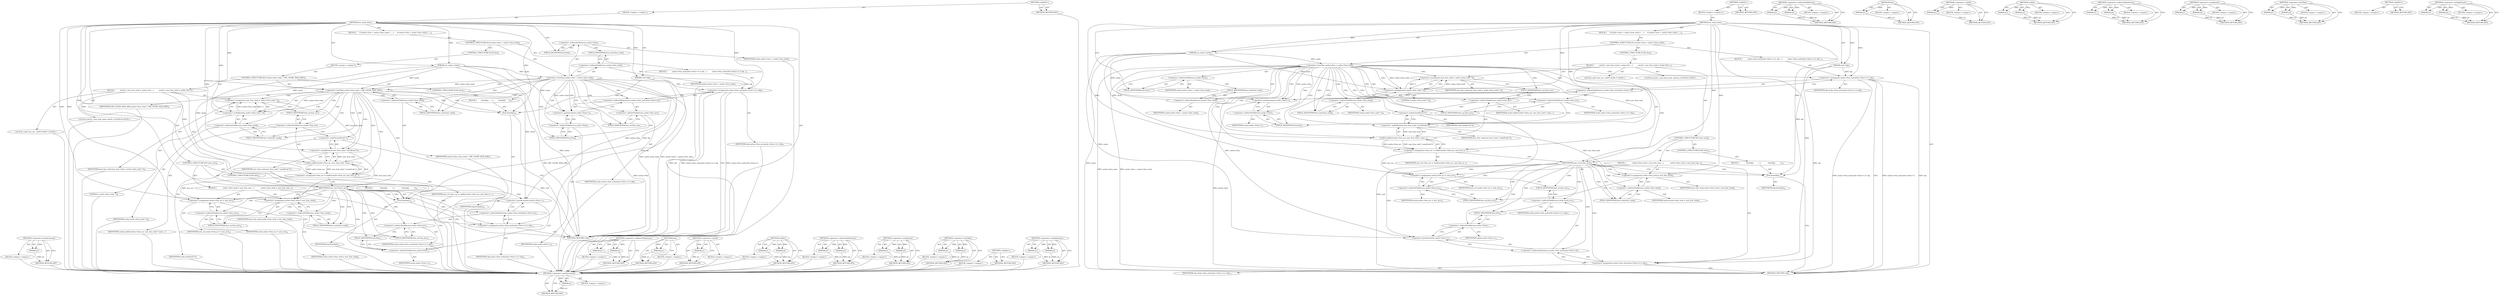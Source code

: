 digraph "&lt;operator&gt;.multiplication" {
vulnerable_122 [label=<(METHOD,&lt;operator&gt;.postIncrement)>];
vulnerable_123 [label=<(PARAM,p1)>];
vulnerable_124 [label=<(BLOCK,&lt;empty&gt;,&lt;empty&gt;)>];
vulnerable_125 [label=<(METHOD_RETURN,ANY)>];
vulnerable_6 [label=<(METHOD,&lt;global&gt;)<SUB>1</SUB>>];
vulnerable_7 [label=<(BLOCK,&lt;empty&gt;,&lt;empty&gt;)<SUB>1</SUB>>];
vulnerable_8 [label=<(METHOD,nw_cache_free)<SUB>1</SUB>>];
vulnerable_9 [label=<(PARAM,nw_cache *cache)<SUB>1</SUB>>];
vulnerable_10 [label=<(PARAM,void *obj)<SUB>1</SUB>>];
vulnerable_11 [label=<(BLOCK,{
     if (cache-&gt;free &lt; cache-&gt;free_total) {
 ...,{
     if (cache-&gt;free &lt; cache-&gt;free_total) {
 ...)<SUB>2</SUB>>];
vulnerable_12 [label=<(CONTROL_STRUCTURE,IF,if (cache-&gt;free &lt; cache-&gt;free_total))<SUB>3</SUB>>];
vulnerable_13 [label=<(&lt;operator&gt;.lessThan,cache-&gt;free &lt; cache-&gt;free_total)<SUB>3</SUB>>];
vulnerable_14 [label=<(&lt;operator&gt;.indirectFieldAccess,cache-&gt;free)<SUB>3</SUB>>];
vulnerable_15 [label=<(IDENTIFIER,cache,cache-&gt;free &lt; cache-&gt;free_total)<SUB>3</SUB>>];
vulnerable_16 [label=<(FIELD_IDENTIFIER,free,free)<SUB>3</SUB>>];
vulnerable_17 [label=<(&lt;operator&gt;.indirectFieldAccess,cache-&gt;free_total)<SUB>3</SUB>>];
vulnerable_18 [label=<(IDENTIFIER,cache,cache-&gt;free &lt; cache-&gt;free_total)<SUB>3</SUB>>];
vulnerable_19 [label=<(FIELD_IDENTIFIER,free_total,free_total)<SUB>3</SUB>>];
vulnerable_20 [label=<(BLOCK,{
         cache-&gt;free_arr[cache-&gt;free++] = obj...,{
         cache-&gt;free_arr[cache-&gt;free++] = obj...)<SUB>3</SUB>>];
vulnerable_21 [label=<(&lt;operator&gt;.assignment,cache-&gt;free_arr[cache-&gt;free++] = obj)<SUB>4</SUB>>];
vulnerable_22 [label=<(&lt;operator&gt;.indirectIndexAccess,cache-&gt;free_arr[cache-&gt;free++])<SUB>4</SUB>>];
vulnerable_23 [label=<(&lt;operator&gt;.indirectFieldAccess,cache-&gt;free_arr)<SUB>4</SUB>>];
vulnerable_24 [label=<(IDENTIFIER,cache,cache-&gt;free_arr[cache-&gt;free++] = obj)<SUB>4</SUB>>];
vulnerable_25 [label=<(FIELD_IDENTIFIER,free_arr,free_arr)<SUB>4</SUB>>];
vulnerable_26 [label=<(&lt;operator&gt;.postIncrement,cache-&gt;free++)<SUB>4</SUB>>];
vulnerable_27 [label=<(&lt;operator&gt;.indirectFieldAccess,cache-&gt;free)<SUB>4</SUB>>];
vulnerable_28 [label=<(IDENTIFIER,cache,cache-&gt;free++)<SUB>4</SUB>>];
vulnerable_29 [label=<(FIELD_IDENTIFIER,free,free)<SUB>4</SUB>>];
vulnerable_30 [label=<(IDENTIFIER,obj,cache-&gt;free_arr[cache-&gt;free++] = obj)<SUB>4</SUB>>];
vulnerable_31 [label=<(CONTROL_STRUCTURE,ELSE,else)<SUB>5</SUB>>];
vulnerable_32 [label=<(BLOCK,{
         uint32_t new_free_total = cache-&gt;fre...,{
         uint32_t new_free_total = cache-&gt;fre...)<SUB>5</SUB>>];
vulnerable_33 [label="<(LOCAL,uint32_t new_free_total: uint32_t)<SUB>6</SUB>>"];
vulnerable_34 [label=<(&lt;operator&gt;.assignment,new_free_total = cache-&gt;free_total * 2)<SUB>6</SUB>>];
vulnerable_35 [label=<(IDENTIFIER,new_free_total,new_free_total = cache-&gt;free_total * 2)<SUB>6</SUB>>];
vulnerable_36 [label=<(&lt;operator&gt;.multiplication,cache-&gt;free_total * 2)<SUB>6</SUB>>];
vulnerable_37 [label=<(&lt;operator&gt;.indirectFieldAccess,cache-&gt;free_total)<SUB>6</SUB>>];
vulnerable_38 [label=<(IDENTIFIER,cache,cache-&gt;free_total * 2)<SUB>6</SUB>>];
vulnerable_39 [label=<(FIELD_IDENTIFIER,free_total,free_total)<SUB>6</SUB>>];
vulnerable_40 [label=<(LITERAL,2,cache-&gt;free_total * 2)<SUB>6</SUB>>];
vulnerable_41 [label="<(LOCAL,void* new_arr: void*)<SUB>7</SUB>>"];
vulnerable_42 [label=<(&lt;operator&gt;.assignment,*new_arr = realloc(cache-&gt;free_arr, new_free_to...)<SUB>7</SUB>>];
vulnerable_43 [label=<(IDENTIFIER,new_arr,*new_arr = realloc(cache-&gt;free_arr, new_free_to...)<SUB>7</SUB>>];
vulnerable_44 [label=<(realloc,realloc(cache-&gt;free_arr, new_free_total * sizeo...)<SUB>7</SUB>>];
vulnerable_45 [label=<(&lt;operator&gt;.indirectFieldAccess,cache-&gt;free_arr)<SUB>7</SUB>>];
vulnerable_46 [label=<(IDENTIFIER,cache,realloc(cache-&gt;free_arr, new_free_total * sizeo...)<SUB>7</SUB>>];
vulnerable_47 [label=<(FIELD_IDENTIFIER,free_arr,free_arr)<SUB>7</SUB>>];
vulnerable_48 [label=<(&lt;operator&gt;.multiplication,new_free_total * sizeof(void *))<SUB>7</SUB>>];
vulnerable_49 [label=<(IDENTIFIER,new_free_total,new_free_total * sizeof(void *))<SUB>7</SUB>>];
vulnerable_50 [label=<(&lt;operator&gt;.sizeOf,sizeof(void *))<SUB>7</SUB>>];
vulnerable_51 [label=<(IDENTIFIER,void,sizeof(void *))<SUB>7</SUB>>];
vulnerable_52 [label=<(CONTROL_STRUCTURE,IF,if (new_arr))<SUB>8</SUB>>];
vulnerable_53 [label=<(IDENTIFIER,new_arr,if (new_arr))<SUB>8</SUB>>];
vulnerable_54 [label=<(BLOCK,{
            cache-&gt;free_total = new_free_tota...,{
            cache-&gt;free_total = new_free_tota...)<SUB>8</SUB>>];
vulnerable_55 [label=<(&lt;operator&gt;.assignment,cache-&gt;free_total = new_free_total)<SUB>9</SUB>>];
vulnerable_56 [label=<(&lt;operator&gt;.indirectFieldAccess,cache-&gt;free_total)<SUB>9</SUB>>];
vulnerable_57 [label=<(IDENTIFIER,cache,cache-&gt;free_total = new_free_total)<SUB>9</SUB>>];
vulnerable_58 [label=<(FIELD_IDENTIFIER,free_total,free_total)<SUB>9</SUB>>];
vulnerable_59 [label=<(IDENTIFIER,new_free_total,cache-&gt;free_total = new_free_total)<SUB>9</SUB>>];
vulnerable_60 [label=<(&lt;operator&gt;.assignment,cache-&gt;free_arr = new_arr)<SUB>10</SUB>>];
vulnerable_61 [label=<(&lt;operator&gt;.indirectFieldAccess,cache-&gt;free_arr)<SUB>10</SUB>>];
vulnerable_62 [label=<(IDENTIFIER,cache,cache-&gt;free_arr = new_arr)<SUB>10</SUB>>];
vulnerable_63 [label=<(FIELD_IDENTIFIER,free_arr,free_arr)<SUB>10</SUB>>];
vulnerable_64 [label=<(IDENTIFIER,new_arr,cache-&gt;free_arr = new_arr)<SUB>10</SUB>>];
vulnerable_65 [label=<(&lt;operator&gt;.assignment,cache-&gt;free_arr[cache-&gt;free++] = obj)<SUB>11</SUB>>];
vulnerable_66 [label=<(&lt;operator&gt;.indirectIndexAccess,cache-&gt;free_arr[cache-&gt;free++])<SUB>11</SUB>>];
vulnerable_67 [label=<(&lt;operator&gt;.indirectFieldAccess,cache-&gt;free_arr)<SUB>11</SUB>>];
vulnerable_68 [label=<(IDENTIFIER,cache,cache-&gt;free_arr[cache-&gt;free++] = obj)<SUB>11</SUB>>];
vulnerable_69 [label=<(FIELD_IDENTIFIER,free_arr,free_arr)<SUB>11</SUB>>];
vulnerable_70 [label=<(&lt;operator&gt;.postIncrement,cache-&gt;free++)<SUB>11</SUB>>];
vulnerable_71 [label=<(&lt;operator&gt;.indirectFieldAccess,cache-&gt;free)<SUB>11</SUB>>];
vulnerable_72 [label=<(IDENTIFIER,cache,cache-&gt;free++)<SUB>11</SUB>>];
vulnerable_73 [label=<(FIELD_IDENTIFIER,free,free)<SUB>11</SUB>>];
vulnerable_74 [label=<(IDENTIFIER,obj,cache-&gt;free_arr[cache-&gt;free++] = obj)<SUB>11</SUB>>];
vulnerable_75 [label=<(CONTROL_STRUCTURE,ELSE,else)<SUB>12</SUB>>];
vulnerable_76 [label=<(BLOCK,{
             free(obj);
         },{
             free(obj);
         })<SUB>12</SUB>>];
vulnerable_77 [label=<(free,free(obj))<SUB>13</SUB>>];
vulnerable_78 [label=<(IDENTIFIER,obj,free(obj))<SUB>13</SUB>>];
vulnerable_79 [label=<(METHOD_RETURN,void)<SUB>1</SUB>>];
vulnerable_81 [label=<(METHOD_RETURN,ANY)<SUB>1</SUB>>];
vulnerable_107 [label=<(METHOD,&lt;operator&gt;.indirectFieldAccess)>];
vulnerable_108 [label=<(PARAM,p1)>];
vulnerable_109 [label=<(PARAM,p2)>];
vulnerable_110 [label=<(BLOCK,&lt;empty&gt;,&lt;empty&gt;)>];
vulnerable_111 [label=<(METHOD_RETURN,ANY)>];
vulnerable_140 [label=<(METHOD,free)>];
vulnerable_141 [label=<(PARAM,p1)>];
vulnerable_142 [label=<(BLOCK,&lt;empty&gt;,&lt;empty&gt;)>];
vulnerable_143 [label=<(METHOD_RETURN,ANY)>];
vulnerable_136 [label=<(METHOD,&lt;operator&gt;.sizeOf)>];
vulnerable_137 [label=<(PARAM,p1)>];
vulnerable_138 [label=<(BLOCK,&lt;empty&gt;,&lt;empty&gt;)>];
vulnerable_139 [label=<(METHOD_RETURN,ANY)>];
vulnerable_131 [label=<(METHOD,realloc)>];
vulnerable_132 [label=<(PARAM,p1)>];
vulnerable_133 [label=<(PARAM,p2)>];
vulnerable_134 [label=<(BLOCK,&lt;empty&gt;,&lt;empty&gt;)>];
vulnerable_135 [label=<(METHOD_RETURN,ANY)>];
vulnerable_117 [label=<(METHOD,&lt;operator&gt;.indirectIndexAccess)>];
vulnerable_118 [label=<(PARAM,p1)>];
vulnerable_119 [label=<(PARAM,p2)>];
vulnerable_120 [label=<(BLOCK,&lt;empty&gt;,&lt;empty&gt;)>];
vulnerable_121 [label=<(METHOD_RETURN,ANY)>];
vulnerable_112 [label=<(METHOD,&lt;operator&gt;.assignment)>];
vulnerable_113 [label=<(PARAM,p1)>];
vulnerable_114 [label=<(PARAM,p2)>];
vulnerable_115 [label=<(BLOCK,&lt;empty&gt;,&lt;empty&gt;)>];
vulnerable_116 [label=<(METHOD_RETURN,ANY)>];
vulnerable_102 [label=<(METHOD,&lt;operator&gt;.lessThan)>];
vulnerable_103 [label=<(PARAM,p1)>];
vulnerable_104 [label=<(PARAM,p2)>];
vulnerable_105 [label=<(BLOCK,&lt;empty&gt;,&lt;empty&gt;)>];
vulnerable_106 [label=<(METHOD_RETURN,ANY)>];
vulnerable_96 [label=<(METHOD,&lt;global&gt;)<SUB>1</SUB>>];
vulnerable_97 [label=<(BLOCK,&lt;empty&gt;,&lt;empty&gt;)>];
vulnerable_98 [label=<(METHOD_RETURN,ANY)>];
vulnerable_126 [label=<(METHOD,&lt;operator&gt;.multiplication)>];
vulnerable_127 [label=<(PARAM,p1)>];
vulnerable_128 [label=<(PARAM,p2)>];
vulnerable_129 [label=<(BLOCK,&lt;empty&gt;,&lt;empty&gt;)>];
vulnerable_130 [label=<(METHOD_RETURN,ANY)>];
fixed_133 [label=<(METHOD,&lt;operator&gt;.postIncrement)>];
fixed_134 [label=<(PARAM,p1)>];
fixed_135 [label=<(BLOCK,&lt;empty&gt;,&lt;empty&gt;)>];
fixed_136 [label=<(METHOD_RETURN,ANY)>];
fixed_6 [label=<(METHOD,&lt;global&gt;)<SUB>1</SUB>>];
fixed_7 [label=<(BLOCK,&lt;empty&gt;,&lt;empty&gt;)<SUB>1</SUB>>];
fixed_8 [label=<(METHOD,nw_cache_free)<SUB>1</SUB>>];
fixed_9 [label=<(PARAM,nw_cache *cache)<SUB>1</SUB>>];
fixed_10 [label=<(PARAM,void *obj)<SUB>1</SUB>>];
fixed_11 [label=<(BLOCK,{
     if (cache-&gt;free &lt; cache-&gt;free_total) {
 ...,{
     if (cache-&gt;free &lt; cache-&gt;free_total) {
 ...)<SUB>2</SUB>>];
fixed_12 [label=<(CONTROL_STRUCTURE,IF,if (cache-&gt;free &lt; cache-&gt;free_total))<SUB>3</SUB>>];
fixed_13 [label=<(&lt;operator&gt;.lessThan,cache-&gt;free &lt; cache-&gt;free_total)<SUB>3</SUB>>];
fixed_14 [label=<(&lt;operator&gt;.indirectFieldAccess,cache-&gt;free)<SUB>3</SUB>>];
fixed_15 [label=<(IDENTIFIER,cache,cache-&gt;free &lt; cache-&gt;free_total)<SUB>3</SUB>>];
fixed_16 [label=<(FIELD_IDENTIFIER,free,free)<SUB>3</SUB>>];
fixed_17 [label=<(&lt;operator&gt;.indirectFieldAccess,cache-&gt;free_total)<SUB>3</SUB>>];
fixed_18 [label=<(IDENTIFIER,cache,cache-&gt;free &lt; cache-&gt;free_total)<SUB>3</SUB>>];
fixed_19 [label=<(FIELD_IDENTIFIER,free_total,free_total)<SUB>3</SUB>>];
fixed_20 [label=<(BLOCK,{
         cache-&gt;free_arr[cache-&gt;free++] = obj...,{
         cache-&gt;free_arr[cache-&gt;free++] = obj...)<SUB>3</SUB>>];
fixed_21 [label=<(&lt;operator&gt;.assignment,cache-&gt;free_arr[cache-&gt;free++] = obj)<SUB>4</SUB>>];
fixed_22 [label=<(&lt;operator&gt;.indirectIndexAccess,cache-&gt;free_arr[cache-&gt;free++])<SUB>4</SUB>>];
fixed_23 [label=<(&lt;operator&gt;.indirectFieldAccess,cache-&gt;free_arr)<SUB>4</SUB>>];
fixed_24 [label=<(IDENTIFIER,cache,cache-&gt;free_arr[cache-&gt;free++] = obj)<SUB>4</SUB>>];
fixed_25 [label=<(FIELD_IDENTIFIER,free_arr,free_arr)<SUB>4</SUB>>];
fixed_26 [label=<(&lt;operator&gt;.postIncrement,cache-&gt;free++)<SUB>4</SUB>>];
fixed_27 [label=<(&lt;operator&gt;.indirectFieldAccess,cache-&gt;free)<SUB>4</SUB>>];
fixed_28 [label=<(IDENTIFIER,cache,cache-&gt;free++)<SUB>4</SUB>>];
fixed_29 [label=<(FIELD_IDENTIFIER,free,free)<SUB>4</SUB>>];
fixed_30 [label=<(IDENTIFIER,obj,cache-&gt;free_arr[cache-&gt;free++] = obj)<SUB>4</SUB>>];
fixed_31 [label=<(CONTROL_STRUCTURE,ELSE,else)<SUB>5</SUB>>];
fixed_32 [label=<(BLOCK,&lt;empty&gt;,&lt;empty&gt;)<SUB>5</SUB>>];
fixed_33 [label=<(CONTROL_STRUCTURE,IF,if (cache-&gt;free_total &lt; NW_CACHE_MAX_SIZE))<SUB>5</SUB>>];
fixed_34 [label=<(&lt;operator&gt;.lessThan,cache-&gt;free_total &lt; NW_CACHE_MAX_SIZE)<SUB>5</SUB>>];
fixed_35 [label=<(&lt;operator&gt;.indirectFieldAccess,cache-&gt;free_total)<SUB>5</SUB>>];
fixed_36 [label=<(IDENTIFIER,cache,cache-&gt;free_total &lt; NW_CACHE_MAX_SIZE)<SUB>5</SUB>>];
fixed_37 [label=<(FIELD_IDENTIFIER,free_total,free_total)<SUB>5</SUB>>];
fixed_38 [label=<(IDENTIFIER,NW_CACHE_MAX_SIZE,cache-&gt;free_total &lt; NW_CACHE_MAX_SIZE)<SUB>5</SUB>>];
fixed_39 [label=<(BLOCK,{
         uint32_t new_free_total = cache-&gt;fre...,{
         uint32_t new_free_total = cache-&gt;fre...)<SUB>5</SUB>>];
fixed_40 [label="<(LOCAL,uint32_t new_free_total: uint32_t)<SUB>6</SUB>>"];
fixed_41 [label=<(&lt;operator&gt;.assignment,new_free_total = cache-&gt;free_total * 2)<SUB>6</SUB>>];
fixed_42 [label=<(IDENTIFIER,new_free_total,new_free_total = cache-&gt;free_total * 2)<SUB>6</SUB>>];
fixed_43 [label=<(&lt;operator&gt;.multiplication,cache-&gt;free_total * 2)<SUB>6</SUB>>];
fixed_44 [label=<(&lt;operator&gt;.indirectFieldAccess,cache-&gt;free_total)<SUB>6</SUB>>];
fixed_45 [label=<(IDENTIFIER,cache,cache-&gt;free_total * 2)<SUB>6</SUB>>];
fixed_46 [label=<(FIELD_IDENTIFIER,free_total,free_total)<SUB>6</SUB>>];
fixed_47 [label=<(LITERAL,2,cache-&gt;free_total * 2)<SUB>6</SUB>>];
fixed_48 [label="<(LOCAL,void* new_arr: void*)<SUB>7</SUB>>"];
fixed_49 [label=<(&lt;operator&gt;.assignment,*new_arr = realloc(cache-&gt;free_arr, new_free_to...)<SUB>7</SUB>>];
fixed_50 [label=<(IDENTIFIER,new_arr,*new_arr = realloc(cache-&gt;free_arr, new_free_to...)<SUB>7</SUB>>];
fixed_51 [label=<(realloc,realloc(cache-&gt;free_arr, new_free_total * sizeo...)<SUB>7</SUB>>];
fixed_52 [label=<(&lt;operator&gt;.indirectFieldAccess,cache-&gt;free_arr)<SUB>7</SUB>>];
fixed_53 [label=<(IDENTIFIER,cache,realloc(cache-&gt;free_arr, new_free_total * sizeo...)<SUB>7</SUB>>];
fixed_54 [label=<(FIELD_IDENTIFIER,free_arr,free_arr)<SUB>7</SUB>>];
fixed_55 [label=<(&lt;operator&gt;.multiplication,new_free_total * sizeof(void *))<SUB>7</SUB>>];
fixed_56 [label=<(IDENTIFIER,new_free_total,new_free_total * sizeof(void *))<SUB>7</SUB>>];
fixed_57 [label=<(&lt;operator&gt;.sizeOf,sizeof(void *))<SUB>7</SUB>>];
fixed_58 [label=<(IDENTIFIER,void,sizeof(void *))<SUB>7</SUB>>];
fixed_59 [label=<(CONTROL_STRUCTURE,IF,if (new_arr))<SUB>8</SUB>>];
fixed_60 [label=<(IDENTIFIER,new_arr,if (new_arr))<SUB>8</SUB>>];
fixed_61 [label=<(BLOCK,{
            cache-&gt;free_total = new_free_tota...,{
            cache-&gt;free_total = new_free_tota...)<SUB>8</SUB>>];
fixed_62 [label=<(&lt;operator&gt;.assignment,cache-&gt;free_total = new_free_total)<SUB>9</SUB>>];
fixed_63 [label=<(&lt;operator&gt;.indirectFieldAccess,cache-&gt;free_total)<SUB>9</SUB>>];
fixed_64 [label=<(IDENTIFIER,cache,cache-&gt;free_total = new_free_total)<SUB>9</SUB>>];
fixed_65 [label=<(FIELD_IDENTIFIER,free_total,free_total)<SUB>9</SUB>>];
fixed_66 [label=<(IDENTIFIER,new_free_total,cache-&gt;free_total = new_free_total)<SUB>9</SUB>>];
fixed_67 [label=<(&lt;operator&gt;.assignment,cache-&gt;free_arr = new_arr)<SUB>10</SUB>>];
fixed_68 [label=<(&lt;operator&gt;.indirectFieldAccess,cache-&gt;free_arr)<SUB>10</SUB>>];
fixed_69 [label=<(IDENTIFIER,cache,cache-&gt;free_arr = new_arr)<SUB>10</SUB>>];
fixed_70 [label=<(FIELD_IDENTIFIER,free_arr,free_arr)<SUB>10</SUB>>];
fixed_71 [label=<(IDENTIFIER,new_arr,cache-&gt;free_arr = new_arr)<SUB>10</SUB>>];
fixed_72 [label=<(&lt;operator&gt;.assignment,cache-&gt;free_arr[cache-&gt;free++] = obj)<SUB>11</SUB>>];
fixed_73 [label=<(&lt;operator&gt;.indirectIndexAccess,cache-&gt;free_arr[cache-&gt;free++])<SUB>11</SUB>>];
fixed_74 [label=<(&lt;operator&gt;.indirectFieldAccess,cache-&gt;free_arr)<SUB>11</SUB>>];
fixed_75 [label=<(IDENTIFIER,cache,cache-&gt;free_arr[cache-&gt;free++] = obj)<SUB>11</SUB>>];
fixed_76 [label=<(FIELD_IDENTIFIER,free_arr,free_arr)<SUB>11</SUB>>];
fixed_77 [label=<(&lt;operator&gt;.postIncrement,cache-&gt;free++)<SUB>11</SUB>>];
fixed_78 [label=<(&lt;operator&gt;.indirectFieldAccess,cache-&gt;free)<SUB>11</SUB>>];
fixed_79 [label=<(IDENTIFIER,cache,cache-&gt;free++)<SUB>11</SUB>>];
fixed_80 [label=<(FIELD_IDENTIFIER,free,free)<SUB>11</SUB>>];
fixed_81 [label=<(IDENTIFIER,obj,cache-&gt;free_arr[cache-&gt;free++] = obj)<SUB>11</SUB>>];
fixed_82 [label=<(CONTROL_STRUCTURE,ELSE,else)<SUB>12</SUB>>];
fixed_83 [label=<(BLOCK,{
             free(obj);
         },{
             free(obj);
         })<SUB>12</SUB>>];
fixed_84 [label=<(free,free(obj))<SUB>13</SUB>>];
fixed_85 [label=<(IDENTIFIER,obj,free(obj))<SUB>13</SUB>>];
fixed_86 [label=<(CONTROL_STRUCTURE,ELSE,else)<SUB>15</SUB>>];
fixed_87 [label=<(BLOCK,{
        free(obj);
     },{
        free(obj);
     })<SUB>15</SUB>>];
fixed_88 [label=<(free,free(obj))<SUB>16</SUB>>];
fixed_89 [label=<(IDENTIFIER,obj,free(obj))<SUB>16</SUB>>];
fixed_90 [label=<(METHOD_RETURN,void)<SUB>1</SUB>>];
fixed_92 [label=<(METHOD_RETURN,ANY)<SUB>1</SUB>>];
fixed_118 [label=<(METHOD,&lt;operator&gt;.indirectFieldAccess)>];
fixed_119 [label=<(PARAM,p1)>];
fixed_120 [label=<(PARAM,p2)>];
fixed_121 [label=<(BLOCK,&lt;empty&gt;,&lt;empty&gt;)>];
fixed_122 [label=<(METHOD_RETURN,ANY)>];
fixed_151 [label=<(METHOD,free)>];
fixed_152 [label=<(PARAM,p1)>];
fixed_153 [label=<(BLOCK,&lt;empty&gt;,&lt;empty&gt;)>];
fixed_154 [label=<(METHOD_RETURN,ANY)>];
fixed_147 [label=<(METHOD,&lt;operator&gt;.sizeOf)>];
fixed_148 [label=<(PARAM,p1)>];
fixed_149 [label=<(BLOCK,&lt;empty&gt;,&lt;empty&gt;)>];
fixed_150 [label=<(METHOD_RETURN,ANY)>];
fixed_142 [label=<(METHOD,realloc)>];
fixed_143 [label=<(PARAM,p1)>];
fixed_144 [label=<(PARAM,p2)>];
fixed_145 [label=<(BLOCK,&lt;empty&gt;,&lt;empty&gt;)>];
fixed_146 [label=<(METHOD_RETURN,ANY)>];
fixed_128 [label=<(METHOD,&lt;operator&gt;.indirectIndexAccess)>];
fixed_129 [label=<(PARAM,p1)>];
fixed_130 [label=<(PARAM,p2)>];
fixed_131 [label=<(BLOCK,&lt;empty&gt;,&lt;empty&gt;)>];
fixed_132 [label=<(METHOD_RETURN,ANY)>];
fixed_123 [label=<(METHOD,&lt;operator&gt;.assignment)>];
fixed_124 [label=<(PARAM,p1)>];
fixed_125 [label=<(PARAM,p2)>];
fixed_126 [label=<(BLOCK,&lt;empty&gt;,&lt;empty&gt;)>];
fixed_127 [label=<(METHOD_RETURN,ANY)>];
fixed_113 [label=<(METHOD,&lt;operator&gt;.lessThan)>];
fixed_114 [label=<(PARAM,p1)>];
fixed_115 [label=<(PARAM,p2)>];
fixed_116 [label=<(BLOCK,&lt;empty&gt;,&lt;empty&gt;)>];
fixed_117 [label=<(METHOD_RETURN,ANY)>];
fixed_107 [label=<(METHOD,&lt;global&gt;)<SUB>1</SUB>>];
fixed_108 [label=<(BLOCK,&lt;empty&gt;,&lt;empty&gt;)>];
fixed_109 [label=<(METHOD_RETURN,ANY)>];
fixed_137 [label=<(METHOD,&lt;operator&gt;.multiplication)>];
fixed_138 [label=<(PARAM,p1)>];
fixed_139 [label=<(PARAM,p2)>];
fixed_140 [label=<(BLOCK,&lt;empty&gt;,&lt;empty&gt;)>];
fixed_141 [label=<(METHOD_RETURN,ANY)>];
vulnerable_122 -> vulnerable_123  [key=0, label="AST: "];
vulnerable_122 -> vulnerable_123  [key=1, label="DDG: "];
vulnerable_122 -> vulnerable_124  [key=0, label="AST: "];
vulnerable_122 -> vulnerable_125  [key=0, label="AST: "];
vulnerable_122 -> vulnerable_125  [key=1, label="CFG: "];
vulnerable_123 -> vulnerable_125  [key=0, label="DDG: p1"];
vulnerable_6 -> vulnerable_7  [key=0, label="AST: "];
vulnerable_6 -> vulnerable_81  [key=0, label="AST: "];
vulnerable_6 -> vulnerable_81  [key=1, label="CFG: "];
vulnerable_7 -> vulnerable_8  [key=0, label="AST: "];
vulnerable_8 -> vulnerable_9  [key=0, label="AST: "];
vulnerable_8 -> vulnerable_9  [key=1, label="DDG: "];
vulnerable_8 -> vulnerable_10  [key=0, label="AST: "];
vulnerable_8 -> vulnerable_10  [key=1, label="DDG: "];
vulnerable_8 -> vulnerable_11  [key=0, label="AST: "];
vulnerable_8 -> vulnerable_79  [key=0, label="AST: "];
vulnerable_8 -> vulnerable_16  [key=0, label="CFG: "];
vulnerable_8 -> vulnerable_21  [key=0, label="DDG: "];
vulnerable_8 -> vulnerable_53  [key=0, label="DDG: "];
vulnerable_8 -> vulnerable_36  [key=0, label="DDG: "];
vulnerable_8 -> vulnerable_55  [key=0, label="DDG: "];
vulnerable_8 -> vulnerable_60  [key=0, label="DDG: "];
vulnerable_8 -> vulnerable_65  [key=0, label="DDG: "];
vulnerable_8 -> vulnerable_48  [key=0, label="DDG: "];
vulnerable_8 -> vulnerable_77  [key=0, label="DDG: "];
vulnerable_9 -> vulnerable_79  [key=0, label="DDG: cache"];
vulnerable_9 -> vulnerable_13  [key=0, label="DDG: cache"];
vulnerable_9 -> vulnerable_26  [key=0, label="DDG: cache"];
vulnerable_9 -> vulnerable_36  [key=0, label="DDG: cache"];
vulnerable_9 -> vulnerable_44  [key=0, label="DDG: cache"];
vulnerable_9 -> vulnerable_70  [key=0, label="DDG: cache"];
vulnerable_10 -> vulnerable_21  [key=0, label="DDG: obj"];
vulnerable_10 -> vulnerable_65  [key=0, label="DDG: obj"];
vulnerable_10 -> vulnerable_77  [key=0, label="DDG: obj"];
vulnerable_11 -> vulnerable_12  [key=0, label="AST: "];
vulnerable_12 -> vulnerable_13  [key=0, label="AST: "];
vulnerable_12 -> vulnerable_20  [key=0, label="AST: "];
vulnerable_12 -> vulnerable_31  [key=0, label="AST: "];
vulnerable_13 -> vulnerable_14  [key=0, label="AST: "];
vulnerable_13 -> vulnerable_17  [key=0, label="AST: "];
vulnerable_13 -> vulnerable_25  [key=0, label="CFG: "];
vulnerable_13 -> vulnerable_25  [key=1, label="CDG: "];
vulnerable_13 -> vulnerable_39  [key=0, label="CFG: "];
vulnerable_13 -> vulnerable_39  [key=1, label="CDG: "];
vulnerable_13 -> vulnerable_79  [key=0, label="DDG: cache-&gt;free_total"];
vulnerable_13 -> vulnerable_79  [key=1, label="DDG: cache-&gt;free &lt; cache-&gt;free_total"];
vulnerable_13 -> vulnerable_26  [key=0, label="DDG: cache-&gt;free"];
vulnerable_13 -> vulnerable_26  [key=1, label="CDG: "];
vulnerable_13 -> vulnerable_36  [key=0, label="DDG: cache-&gt;free_total"];
vulnerable_13 -> vulnerable_36  [key=1, label="CDG: "];
vulnerable_13 -> vulnerable_70  [key=0, label="DDG: cache-&gt;free"];
vulnerable_13 -> vulnerable_47  [key=0, label="CDG: "];
vulnerable_13 -> vulnerable_34  [key=0, label="CDG: "];
vulnerable_13 -> vulnerable_21  [key=0, label="CDG: "];
vulnerable_13 -> vulnerable_48  [key=0, label="CDG: "];
vulnerable_13 -> vulnerable_42  [key=0, label="CDG: "];
vulnerable_13 -> vulnerable_37  [key=0, label="CDG: "];
vulnerable_13 -> vulnerable_22  [key=0, label="CDG: "];
vulnerable_13 -> vulnerable_45  [key=0, label="CDG: "];
vulnerable_13 -> vulnerable_27  [key=0, label="CDG: "];
vulnerable_13 -> vulnerable_29  [key=0, label="CDG: "];
vulnerable_13 -> vulnerable_50  [key=0, label="CDG: "];
vulnerable_13 -> vulnerable_44  [key=0, label="CDG: "];
vulnerable_13 -> vulnerable_23  [key=0, label="CDG: "];
vulnerable_13 -> vulnerable_53  [key=0, label="CDG: "];
vulnerable_14 -> vulnerable_15  [key=0, label="AST: "];
vulnerable_14 -> vulnerable_16  [key=0, label="AST: "];
vulnerable_14 -> vulnerable_19  [key=0, label="CFG: "];
vulnerable_16 -> vulnerable_14  [key=0, label="CFG: "];
vulnerable_17 -> vulnerable_18  [key=0, label="AST: "];
vulnerable_17 -> vulnerable_19  [key=0, label="AST: "];
vulnerable_17 -> vulnerable_13  [key=0, label="CFG: "];
vulnerable_19 -> vulnerable_17  [key=0, label="CFG: "];
vulnerable_20 -> vulnerable_21  [key=0, label="AST: "];
vulnerable_21 -> vulnerable_22  [key=0, label="AST: "];
vulnerable_21 -> vulnerable_30  [key=0, label="AST: "];
vulnerable_21 -> vulnerable_79  [key=0, label="CFG: "];
vulnerable_21 -> vulnerable_79  [key=1, label="DDG: cache-&gt;free_arr[cache-&gt;free++]"];
vulnerable_21 -> vulnerable_79  [key=2, label="DDG: obj"];
vulnerable_21 -> vulnerable_79  [key=3, label="DDG: cache-&gt;free_arr[cache-&gt;free++] = obj"];
vulnerable_22 -> vulnerable_23  [key=0, label="AST: "];
vulnerable_22 -> vulnerable_26  [key=0, label="AST: "];
vulnerable_22 -> vulnerable_21  [key=0, label="CFG: "];
vulnerable_23 -> vulnerable_24  [key=0, label="AST: "];
vulnerable_23 -> vulnerable_25  [key=0, label="AST: "];
vulnerable_23 -> vulnerable_29  [key=0, label="CFG: "];
vulnerable_25 -> vulnerable_23  [key=0, label="CFG: "];
vulnerable_26 -> vulnerable_27  [key=0, label="AST: "];
vulnerable_26 -> vulnerable_22  [key=0, label="CFG: "];
vulnerable_26 -> vulnerable_79  [key=0, label="DDG: cache-&gt;free"];
vulnerable_27 -> vulnerable_28  [key=0, label="AST: "];
vulnerable_27 -> vulnerable_29  [key=0, label="AST: "];
vulnerable_27 -> vulnerable_26  [key=0, label="CFG: "];
vulnerable_29 -> vulnerable_27  [key=0, label="CFG: "];
vulnerable_31 -> vulnerable_32  [key=0, label="AST: "];
vulnerable_32 -> vulnerable_33  [key=0, label="AST: "];
vulnerable_32 -> vulnerable_34  [key=0, label="AST: "];
vulnerable_32 -> vulnerable_41  [key=0, label="AST: "];
vulnerable_32 -> vulnerable_42  [key=0, label="AST: "];
vulnerable_32 -> vulnerable_52  [key=0, label="AST: "];
vulnerable_34 -> vulnerable_35  [key=0, label="AST: "];
vulnerable_34 -> vulnerable_36  [key=0, label="AST: "];
vulnerable_34 -> vulnerable_47  [key=0, label="CFG: "];
vulnerable_34 -> vulnerable_48  [key=0, label="DDG: new_free_total"];
vulnerable_36 -> vulnerable_37  [key=0, label="AST: "];
vulnerable_36 -> vulnerable_40  [key=0, label="AST: "];
vulnerable_36 -> vulnerable_34  [key=0, label="CFG: "];
vulnerable_36 -> vulnerable_34  [key=1, label="DDG: cache-&gt;free_total"];
vulnerable_36 -> vulnerable_34  [key=2, label="DDG: 2"];
vulnerable_37 -> vulnerable_38  [key=0, label="AST: "];
vulnerable_37 -> vulnerable_39  [key=0, label="AST: "];
vulnerable_37 -> vulnerable_36  [key=0, label="CFG: "];
vulnerable_39 -> vulnerable_37  [key=0, label="CFG: "];
vulnerable_42 -> vulnerable_43  [key=0, label="AST: "];
vulnerable_42 -> vulnerable_44  [key=0, label="AST: "];
vulnerable_42 -> vulnerable_53  [key=0, label="CFG: "];
vulnerable_42 -> vulnerable_60  [key=0, label="DDG: new_arr"];
vulnerable_44 -> vulnerable_45  [key=0, label="AST: "];
vulnerable_44 -> vulnerable_48  [key=0, label="AST: "];
vulnerable_44 -> vulnerable_42  [key=0, label="CFG: "];
vulnerable_44 -> vulnerable_42  [key=1, label="DDG: cache-&gt;free_arr"];
vulnerable_44 -> vulnerable_42  [key=2, label="DDG: new_free_total * sizeof(void *)"];
vulnerable_45 -> vulnerable_46  [key=0, label="AST: "];
vulnerable_45 -> vulnerable_47  [key=0, label="AST: "];
vulnerable_45 -> vulnerable_50  [key=0, label="CFG: "];
vulnerable_47 -> vulnerable_45  [key=0, label="CFG: "];
vulnerable_48 -> vulnerable_49  [key=0, label="AST: "];
vulnerable_48 -> vulnerable_50  [key=0, label="AST: "];
vulnerable_48 -> vulnerable_44  [key=0, label="CFG: "];
vulnerable_48 -> vulnerable_44  [key=1, label="DDG: new_free_total"];
vulnerable_48 -> vulnerable_55  [key=0, label="DDG: new_free_total"];
vulnerable_50 -> vulnerable_51  [key=0, label="AST: "];
vulnerable_50 -> vulnerable_48  [key=0, label="CFG: "];
vulnerable_50 -> vulnerable_79  [key=0, label="DDG: void"];
vulnerable_52 -> vulnerable_53  [key=0, label="AST: "];
vulnerable_52 -> vulnerable_54  [key=0, label="AST: "];
vulnerable_52 -> vulnerable_75  [key=0, label="AST: "];
vulnerable_53 -> vulnerable_58  [key=0, label="CFG: "];
vulnerable_53 -> vulnerable_58  [key=1, label="CDG: "];
vulnerable_53 -> vulnerable_77  [key=0, label="CFG: "];
vulnerable_53 -> vulnerable_77  [key=1, label="CDG: "];
vulnerable_53 -> vulnerable_60  [key=0, label="CDG: "];
vulnerable_53 -> vulnerable_73  [key=0, label="CDG: "];
vulnerable_53 -> vulnerable_66  [key=0, label="CDG: "];
vulnerable_53 -> vulnerable_56  [key=0, label="CDG: "];
vulnerable_53 -> vulnerable_69  [key=0, label="CDG: "];
vulnerable_53 -> vulnerable_67  [key=0, label="CDG: "];
vulnerable_53 -> vulnerable_65  [key=0, label="CDG: "];
vulnerable_53 -> vulnerable_61  [key=0, label="CDG: "];
vulnerable_53 -> vulnerable_71  [key=0, label="CDG: "];
vulnerable_53 -> vulnerable_70  [key=0, label="CDG: "];
vulnerable_53 -> vulnerable_63  [key=0, label="CDG: "];
vulnerable_53 -> vulnerable_55  [key=0, label="CDG: "];
vulnerable_54 -> vulnerable_55  [key=0, label="AST: "];
vulnerable_54 -> vulnerable_60  [key=0, label="AST: "];
vulnerable_54 -> vulnerable_65  [key=0, label="AST: "];
vulnerable_55 -> vulnerable_56  [key=0, label="AST: "];
vulnerable_55 -> vulnerable_59  [key=0, label="AST: "];
vulnerable_55 -> vulnerable_63  [key=0, label="CFG: "];
vulnerable_56 -> vulnerable_57  [key=0, label="AST: "];
vulnerable_56 -> vulnerable_58  [key=0, label="AST: "];
vulnerable_56 -> vulnerable_55  [key=0, label="CFG: "];
vulnerable_58 -> vulnerable_56  [key=0, label="CFG: "];
vulnerable_60 -> vulnerable_61  [key=0, label="AST: "];
vulnerable_60 -> vulnerable_64  [key=0, label="AST: "];
vulnerable_60 -> vulnerable_69  [key=0, label="CFG: "];
vulnerable_61 -> vulnerable_62  [key=0, label="AST: "];
vulnerable_61 -> vulnerable_63  [key=0, label="AST: "];
vulnerable_61 -> vulnerable_60  [key=0, label="CFG: "];
vulnerable_63 -> vulnerable_61  [key=0, label="CFG: "];
vulnerable_65 -> vulnerable_66  [key=0, label="AST: "];
vulnerable_65 -> vulnerable_74  [key=0, label="AST: "];
vulnerable_65 -> vulnerable_79  [key=0, label="CFG: "];
vulnerable_66 -> vulnerable_67  [key=0, label="AST: "];
vulnerable_66 -> vulnerable_70  [key=0, label="AST: "];
vulnerable_66 -> vulnerable_65  [key=0, label="CFG: "];
vulnerable_67 -> vulnerable_68  [key=0, label="AST: "];
vulnerable_67 -> vulnerable_69  [key=0, label="AST: "];
vulnerable_67 -> vulnerable_73  [key=0, label="CFG: "];
vulnerable_69 -> vulnerable_67  [key=0, label="CFG: "];
vulnerable_70 -> vulnerable_71  [key=0, label="AST: "];
vulnerable_70 -> vulnerable_66  [key=0, label="CFG: "];
vulnerable_71 -> vulnerable_72  [key=0, label="AST: "];
vulnerable_71 -> vulnerable_73  [key=0, label="AST: "];
vulnerable_71 -> vulnerable_70  [key=0, label="CFG: "];
vulnerable_73 -> vulnerable_71  [key=0, label="CFG: "];
vulnerable_75 -> vulnerable_76  [key=0, label="AST: "];
vulnerable_76 -> vulnerable_77  [key=0, label="AST: "];
vulnerable_77 -> vulnerable_78  [key=0, label="AST: "];
vulnerable_77 -> vulnerable_79  [key=0, label="CFG: "];
vulnerable_107 -> vulnerable_108  [key=0, label="AST: "];
vulnerable_107 -> vulnerable_108  [key=1, label="DDG: "];
vulnerable_107 -> vulnerable_110  [key=0, label="AST: "];
vulnerable_107 -> vulnerable_109  [key=0, label="AST: "];
vulnerable_107 -> vulnerable_109  [key=1, label="DDG: "];
vulnerable_107 -> vulnerable_111  [key=0, label="AST: "];
vulnerable_107 -> vulnerable_111  [key=1, label="CFG: "];
vulnerable_108 -> vulnerable_111  [key=0, label="DDG: p1"];
vulnerable_109 -> vulnerable_111  [key=0, label="DDG: p2"];
vulnerable_140 -> vulnerable_141  [key=0, label="AST: "];
vulnerable_140 -> vulnerable_141  [key=1, label="DDG: "];
vulnerable_140 -> vulnerable_142  [key=0, label="AST: "];
vulnerable_140 -> vulnerable_143  [key=0, label="AST: "];
vulnerable_140 -> vulnerable_143  [key=1, label="CFG: "];
vulnerable_141 -> vulnerable_143  [key=0, label="DDG: p1"];
vulnerable_136 -> vulnerable_137  [key=0, label="AST: "];
vulnerable_136 -> vulnerable_137  [key=1, label="DDG: "];
vulnerable_136 -> vulnerable_138  [key=0, label="AST: "];
vulnerable_136 -> vulnerable_139  [key=0, label="AST: "];
vulnerable_136 -> vulnerable_139  [key=1, label="CFG: "];
vulnerable_137 -> vulnerable_139  [key=0, label="DDG: p1"];
vulnerable_131 -> vulnerable_132  [key=0, label="AST: "];
vulnerable_131 -> vulnerable_132  [key=1, label="DDG: "];
vulnerable_131 -> vulnerable_134  [key=0, label="AST: "];
vulnerable_131 -> vulnerable_133  [key=0, label="AST: "];
vulnerable_131 -> vulnerable_133  [key=1, label="DDG: "];
vulnerable_131 -> vulnerable_135  [key=0, label="AST: "];
vulnerable_131 -> vulnerable_135  [key=1, label="CFG: "];
vulnerable_132 -> vulnerable_135  [key=0, label="DDG: p1"];
vulnerable_133 -> vulnerable_135  [key=0, label="DDG: p2"];
vulnerable_117 -> vulnerable_118  [key=0, label="AST: "];
vulnerable_117 -> vulnerable_118  [key=1, label="DDG: "];
vulnerable_117 -> vulnerable_120  [key=0, label="AST: "];
vulnerable_117 -> vulnerable_119  [key=0, label="AST: "];
vulnerable_117 -> vulnerable_119  [key=1, label="DDG: "];
vulnerable_117 -> vulnerable_121  [key=0, label="AST: "];
vulnerable_117 -> vulnerable_121  [key=1, label="CFG: "];
vulnerable_118 -> vulnerable_121  [key=0, label="DDG: p1"];
vulnerable_119 -> vulnerable_121  [key=0, label="DDG: p2"];
vulnerable_112 -> vulnerable_113  [key=0, label="AST: "];
vulnerable_112 -> vulnerable_113  [key=1, label="DDG: "];
vulnerable_112 -> vulnerable_115  [key=0, label="AST: "];
vulnerable_112 -> vulnerable_114  [key=0, label="AST: "];
vulnerable_112 -> vulnerable_114  [key=1, label="DDG: "];
vulnerable_112 -> vulnerable_116  [key=0, label="AST: "];
vulnerable_112 -> vulnerable_116  [key=1, label="CFG: "];
vulnerable_113 -> vulnerable_116  [key=0, label="DDG: p1"];
vulnerable_114 -> vulnerable_116  [key=0, label="DDG: p2"];
vulnerable_102 -> vulnerable_103  [key=0, label="AST: "];
vulnerable_102 -> vulnerable_103  [key=1, label="DDG: "];
vulnerable_102 -> vulnerable_105  [key=0, label="AST: "];
vulnerable_102 -> vulnerable_104  [key=0, label="AST: "];
vulnerable_102 -> vulnerable_104  [key=1, label="DDG: "];
vulnerable_102 -> vulnerable_106  [key=0, label="AST: "];
vulnerable_102 -> vulnerable_106  [key=1, label="CFG: "];
vulnerable_103 -> vulnerable_106  [key=0, label="DDG: p1"];
vulnerable_104 -> vulnerable_106  [key=0, label="DDG: p2"];
vulnerable_96 -> vulnerable_97  [key=0, label="AST: "];
vulnerable_96 -> vulnerable_98  [key=0, label="AST: "];
vulnerable_96 -> vulnerable_98  [key=1, label="CFG: "];
vulnerable_126 -> vulnerable_127  [key=0, label="AST: "];
vulnerable_126 -> vulnerable_127  [key=1, label="DDG: "];
vulnerable_126 -> vulnerable_129  [key=0, label="AST: "];
vulnerable_126 -> vulnerable_128  [key=0, label="AST: "];
vulnerable_126 -> vulnerable_128  [key=1, label="DDG: "];
vulnerable_126 -> vulnerable_130  [key=0, label="AST: "];
vulnerable_126 -> vulnerable_130  [key=1, label="CFG: "];
vulnerable_127 -> vulnerable_130  [key=0, label="DDG: p1"];
vulnerable_128 -> vulnerable_130  [key=0, label="DDG: p2"];
fixed_133 -> fixed_134  [key=0, label="AST: "];
fixed_133 -> fixed_134  [key=1, label="DDG: "];
fixed_133 -> fixed_135  [key=0, label="AST: "];
fixed_133 -> fixed_136  [key=0, label="AST: "];
fixed_133 -> fixed_136  [key=1, label="CFG: "];
fixed_134 -> fixed_136  [key=0, label="DDG: p1"];
fixed_135 -> vulnerable_122  [key=0];
fixed_136 -> vulnerable_122  [key=0];
fixed_6 -> fixed_7  [key=0, label="AST: "];
fixed_6 -> fixed_92  [key=0, label="AST: "];
fixed_6 -> fixed_92  [key=1, label="CFG: "];
fixed_7 -> fixed_8  [key=0, label="AST: "];
fixed_8 -> fixed_9  [key=0, label="AST: "];
fixed_8 -> fixed_9  [key=1, label="DDG: "];
fixed_8 -> fixed_10  [key=0, label="AST: "];
fixed_8 -> fixed_10  [key=1, label="DDG: "];
fixed_8 -> fixed_11  [key=0, label="AST: "];
fixed_8 -> fixed_90  [key=0, label="AST: "];
fixed_8 -> fixed_16  [key=0, label="CFG: "];
fixed_8 -> fixed_21  [key=0, label="DDG: "];
fixed_8 -> fixed_34  [key=0, label="DDG: "];
fixed_8 -> fixed_60  [key=0, label="DDG: "];
fixed_8 -> fixed_43  [key=0, label="DDG: "];
fixed_8 -> fixed_62  [key=0, label="DDG: "];
fixed_8 -> fixed_67  [key=0, label="DDG: "];
fixed_8 -> fixed_72  [key=0, label="DDG: "];
fixed_8 -> fixed_88  [key=0, label="DDG: "];
fixed_8 -> fixed_55  [key=0, label="DDG: "];
fixed_8 -> fixed_84  [key=0, label="DDG: "];
fixed_9 -> fixed_90  [key=0, label="DDG: cache"];
fixed_9 -> fixed_13  [key=0, label="DDG: cache"];
fixed_9 -> fixed_26  [key=0, label="DDG: cache"];
fixed_9 -> fixed_34  [key=0, label="DDG: cache"];
fixed_9 -> fixed_43  [key=0, label="DDG: cache"];
fixed_9 -> fixed_51  [key=0, label="DDG: cache"];
fixed_9 -> fixed_77  [key=0, label="DDG: cache"];
fixed_10 -> fixed_21  [key=0, label="DDG: obj"];
fixed_10 -> fixed_72  [key=0, label="DDG: obj"];
fixed_10 -> fixed_88  [key=0, label="DDG: obj"];
fixed_10 -> fixed_84  [key=0, label="DDG: obj"];
fixed_11 -> fixed_12  [key=0, label="AST: "];
fixed_12 -> fixed_13  [key=0, label="AST: "];
fixed_12 -> fixed_20  [key=0, label="AST: "];
fixed_12 -> fixed_31  [key=0, label="AST: "];
fixed_13 -> fixed_14  [key=0, label="AST: "];
fixed_13 -> fixed_17  [key=0, label="AST: "];
fixed_13 -> fixed_25  [key=0, label="CFG: "];
fixed_13 -> fixed_25  [key=1, label="CDG: "];
fixed_13 -> fixed_37  [key=0, label="CFG: "];
fixed_13 -> fixed_37  [key=1, label="CDG: "];
fixed_13 -> fixed_90  [key=0, label="DDG: cache-&gt;free_total"];
fixed_13 -> fixed_90  [key=1, label="DDG: cache-&gt;free &lt; cache-&gt;free_total"];
fixed_13 -> fixed_26  [key=0, label="DDG: cache-&gt;free"];
fixed_13 -> fixed_26  [key=1, label="CDG: "];
fixed_13 -> fixed_34  [key=0, label="DDG: cache-&gt;free_total"];
fixed_13 -> fixed_34  [key=1, label="CDG: "];
fixed_13 -> fixed_77  [key=0, label="DDG: cache-&gt;free"];
fixed_13 -> fixed_21  [key=0, label="CDG: "];
fixed_13 -> fixed_22  [key=0, label="CDG: "];
fixed_13 -> fixed_27  [key=0, label="CDG: "];
fixed_13 -> fixed_29  [key=0, label="CDG: "];
fixed_13 -> fixed_35  [key=0, label="CDG: "];
fixed_13 -> fixed_23  [key=0, label="CDG: "];
fixed_14 -> fixed_15  [key=0, label="AST: "];
fixed_14 -> fixed_16  [key=0, label="AST: "];
fixed_14 -> fixed_19  [key=0, label="CFG: "];
fixed_15 -> vulnerable_122  [key=0];
fixed_16 -> fixed_14  [key=0, label="CFG: "];
fixed_17 -> fixed_18  [key=0, label="AST: "];
fixed_17 -> fixed_19  [key=0, label="AST: "];
fixed_17 -> fixed_13  [key=0, label="CFG: "];
fixed_18 -> vulnerable_122  [key=0];
fixed_19 -> fixed_17  [key=0, label="CFG: "];
fixed_20 -> fixed_21  [key=0, label="AST: "];
fixed_21 -> fixed_22  [key=0, label="AST: "];
fixed_21 -> fixed_30  [key=0, label="AST: "];
fixed_21 -> fixed_90  [key=0, label="CFG: "];
fixed_21 -> fixed_90  [key=1, label="DDG: cache-&gt;free_arr[cache-&gt;free++]"];
fixed_21 -> fixed_90  [key=2, label="DDG: obj"];
fixed_21 -> fixed_90  [key=3, label="DDG: cache-&gt;free_arr[cache-&gt;free++] = obj"];
fixed_22 -> fixed_23  [key=0, label="AST: "];
fixed_22 -> fixed_26  [key=0, label="AST: "];
fixed_22 -> fixed_21  [key=0, label="CFG: "];
fixed_23 -> fixed_24  [key=0, label="AST: "];
fixed_23 -> fixed_25  [key=0, label="AST: "];
fixed_23 -> fixed_29  [key=0, label="CFG: "];
fixed_24 -> vulnerable_122  [key=0];
fixed_25 -> fixed_23  [key=0, label="CFG: "];
fixed_26 -> fixed_27  [key=0, label="AST: "];
fixed_26 -> fixed_22  [key=0, label="CFG: "];
fixed_26 -> fixed_90  [key=0, label="DDG: cache-&gt;free"];
fixed_27 -> fixed_28  [key=0, label="AST: "];
fixed_27 -> fixed_29  [key=0, label="AST: "];
fixed_27 -> fixed_26  [key=0, label="CFG: "];
fixed_28 -> vulnerable_122  [key=0];
fixed_29 -> fixed_27  [key=0, label="CFG: "];
fixed_30 -> vulnerable_122  [key=0];
fixed_31 -> fixed_32  [key=0, label="AST: "];
fixed_32 -> fixed_33  [key=0, label="AST: "];
fixed_33 -> fixed_34  [key=0, label="AST: "];
fixed_33 -> fixed_39  [key=0, label="AST: "];
fixed_33 -> fixed_86  [key=0, label="AST: "];
fixed_34 -> fixed_35  [key=0, label="AST: "];
fixed_34 -> fixed_38  [key=0, label="AST: "];
fixed_34 -> fixed_46  [key=0, label="CFG: "];
fixed_34 -> fixed_46  [key=1, label="CDG: "];
fixed_34 -> fixed_88  [key=0, label="CFG: "];
fixed_34 -> fixed_88  [key=1, label="CDG: "];
fixed_34 -> fixed_90  [key=0, label="DDG: NW_CACHE_MAX_SIZE"];
fixed_34 -> fixed_43  [key=0, label="DDG: cache-&gt;free_total"];
fixed_34 -> fixed_43  [key=1, label="CDG: "];
fixed_34 -> fixed_49  [key=0, label="CDG: "];
fixed_34 -> fixed_60  [key=0, label="CDG: "];
fixed_34 -> fixed_51  [key=0, label="CDG: "];
fixed_34 -> fixed_57  [key=0, label="CDG: "];
fixed_34 -> fixed_52  [key=0, label="CDG: "];
fixed_34 -> fixed_44  [key=0, label="CDG: "];
fixed_34 -> fixed_54  [key=0, label="CDG: "];
fixed_34 -> fixed_41  [key=0, label="CDG: "];
fixed_34 -> fixed_55  [key=0, label="CDG: "];
fixed_35 -> fixed_36  [key=0, label="AST: "];
fixed_35 -> fixed_37  [key=0, label="AST: "];
fixed_35 -> fixed_34  [key=0, label="CFG: "];
fixed_36 -> vulnerable_122  [key=0];
fixed_37 -> fixed_35  [key=0, label="CFG: "];
fixed_38 -> vulnerable_122  [key=0];
fixed_39 -> fixed_40  [key=0, label="AST: "];
fixed_39 -> fixed_41  [key=0, label="AST: "];
fixed_39 -> fixed_48  [key=0, label="AST: "];
fixed_39 -> fixed_49  [key=0, label="AST: "];
fixed_39 -> fixed_59  [key=0, label="AST: "];
fixed_40 -> vulnerable_122  [key=0];
fixed_41 -> fixed_42  [key=0, label="AST: "];
fixed_41 -> fixed_43  [key=0, label="AST: "];
fixed_41 -> fixed_54  [key=0, label="CFG: "];
fixed_41 -> fixed_55  [key=0, label="DDG: new_free_total"];
fixed_42 -> vulnerable_122  [key=0];
fixed_43 -> fixed_44  [key=0, label="AST: "];
fixed_43 -> fixed_47  [key=0, label="AST: "];
fixed_43 -> fixed_41  [key=0, label="CFG: "];
fixed_43 -> fixed_41  [key=1, label="DDG: cache-&gt;free_total"];
fixed_43 -> fixed_41  [key=2, label="DDG: 2"];
fixed_44 -> fixed_45  [key=0, label="AST: "];
fixed_44 -> fixed_46  [key=0, label="AST: "];
fixed_44 -> fixed_43  [key=0, label="CFG: "];
fixed_45 -> vulnerable_122  [key=0];
fixed_46 -> fixed_44  [key=0, label="CFG: "];
fixed_47 -> vulnerable_122  [key=0];
fixed_48 -> vulnerable_122  [key=0];
fixed_49 -> fixed_50  [key=0, label="AST: "];
fixed_49 -> fixed_51  [key=0, label="AST: "];
fixed_49 -> fixed_60  [key=0, label="CFG: "];
fixed_49 -> fixed_67  [key=0, label="DDG: new_arr"];
fixed_50 -> vulnerable_122  [key=0];
fixed_51 -> fixed_52  [key=0, label="AST: "];
fixed_51 -> fixed_55  [key=0, label="AST: "];
fixed_51 -> fixed_49  [key=0, label="CFG: "];
fixed_51 -> fixed_49  [key=1, label="DDG: cache-&gt;free_arr"];
fixed_51 -> fixed_49  [key=2, label="DDG: new_free_total * sizeof(void *)"];
fixed_52 -> fixed_53  [key=0, label="AST: "];
fixed_52 -> fixed_54  [key=0, label="AST: "];
fixed_52 -> fixed_57  [key=0, label="CFG: "];
fixed_53 -> vulnerable_122  [key=0];
fixed_54 -> fixed_52  [key=0, label="CFG: "];
fixed_55 -> fixed_56  [key=0, label="AST: "];
fixed_55 -> fixed_57  [key=0, label="AST: "];
fixed_55 -> fixed_51  [key=0, label="CFG: "];
fixed_55 -> fixed_51  [key=1, label="DDG: new_free_total"];
fixed_55 -> fixed_62  [key=0, label="DDG: new_free_total"];
fixed_56 -> vulnerable_122  [key=0];
fixed_57 -> fixed_58  [key=0, label="AST: "];
fixed_57 -> fixed_55  [key=0, label="CFG: "];
fixed_57 -> fixed_90  [key=0, label="DDG: void"];
fixed_58 -> vulnerable_122  [key=0];
fixed_59 -> fixed_60  [key=0, label="AST: "];
fixed_59 -> fixed_61  [key=0, label="AST: "];
fixed_59 -> fixed_82  [key=0, label="AST: "];
fixed_60 -> fixed_65  [key=0, label="CFG: "];
fixed_60 -> fixed_65  [key=1, label="CDG: "];
fixed_60 -> fixed_84  [key=0, label="CFG: "];
fixed_60 -> fixed_84  [key=1, label="CDG: "];
fixed_60 -> fixed_68  [key=0, label="CDG: "];
fixed_60 -> fixed_73  [key=0, label="CDG: "];
fixed_60 -> fixed_77  [key=0, label="CDG: "];
fixed_60 -> fixed_72  [key=0, label="CDG: "];
fixed_60 -> fixed_67  [key=0, label="CDG: "];
fixed_60 -> fixed_74  [key=0, label="CDG: "];
fixed_60 -> fixed_76  [key=0, label="CDG: "];
fixed_60 -> fixed_80  [key=0, label="CDG: "];
fixed_60 -> fixed_70  [key=0, label="CDG: "];
fixed_60 -> fixed_63  [key=0, label="CDG: "];
fixed_60 -> fixed_78  [key=0, label="CDG: "];
fixed_60 -> fixed_62  [key=0, label="CDG: "];
fixed_61 -> fixed_62  [key=0, label="AST: "];
fixed_61 -> fixed_67  [key=0, label="AST: "];
fixed_61 -> fixed_72  [key=0, label="AST: "];
fixed_62 -> fixed_63  [key=0, label="AST: "];
fixed_62 -> fixed_66  [key=0, label="AST: "];
fixed_62 -> fixed_70  [key=0, label="CFG: "];
fixed_63 -> fixed_64  [key=0, label="AST: "];
fixed_63 -> fixed_65  [key=0, label="AST: "];
fixed_63 -> fixed_62  [key=0, label="CFG: "];
fixed_64 -> vulnerable_122  [key=0];
fixed_65 -> fixed_63  [key=0, label="CFG: "];
fixed_66 -> vulnerable_122  [key=0];
fixed_67 -> fixed_68  [key=0, label="AST: "];
fixed_67 -> fixed_71  [key=0, label="AST: "];
fixed_67 -> fixed_76  [key=0, label="CFG: "];
fixed_68 -> fixed_69  [key=0, label="AST: "];
fixed_68 -> fixed_70  [key=0, label="AST: "];
fixed_68 -> fixed_67  [key=0, label="CFG: "];
fixed_69 -> vulnerable_122  [key=0];
fixed_70 -> fixed_68  [key=0, label="CFG: "];
fixed_71 -> vulnerable_122  [key=0];
fixed_72 -> fixed_73  [key=0, label="AST: "];
fixed_72 -> fixed_81  [key=0, label="AST: "];
fixed_72 -> fixed_90  [key=0, label="CFG: "];
fixed_73 -> fixed_74  [key=0, label="AST: "];
fixed_73 -> fixed_77  [key=0, label="AST: "];
fixed_73 -> fixed_72  [key=0, label="CFG: "];
fixed_74 -> fixed_75  [key=0, label="AST: "];
fixed_74 -> fixed_76  [key=0, label="AST: "];
fixed_74 -> fixed_80  [key=0, label="CFG: "];
fixed_75 -> vulnerable_122  [key=0];
fixed_76 -> fixed_74  [key=0, label="CFG: "];
fixed_77 -> fixed_78  [key=0, label="AST: "];
fixed_77 -> fixed_73  [key=0, label="CFG: "];
fixed_78 -> fixed_79  [key=0, label="AST: "];
fixed_78 -> fixed_80  [key=0, label="AST: "];
fixed_78 -> fixed_77  [key=0, label="CFG: "];
fixed_79 -> vulnerable_122  [key=0];
fixed_80 -> fixed_78  [key=0, label="CFG: "];
fixed_81 -> vulnerable_122  [key=0];
fixed_82 -> fixed_83  [key=0, label="AST: "];
fixed_83 -> fixed_84  [key=0, label="AST: "];
fixed_84 -> fixed_85  [key=0, label="AST: "];
fixed_84 -> fixed_90  [key=0, label="CFG: "];
fixed_85 -> vulnerable_122  [key=0];
fixed_86 -> fixed_87  [key=0, label="AST: "];
fixed_87 -> fixed_88  [key=0, label="AST: "];
fixed_88 -> fixed_89  [key=0, label="AST: "];
fixed_88 -> fixed_90  [key=0, label="CFG: "];
fixed_89 -> vulnerable_122  [key=0];
fixed_90 -> vulnerable_122  [key=0];
fixed_92 -> vulnerable_122  [key=0];
fixed_118 -> fixed_119  [key=0, label="AST: "];
fixed_118 -> fixed_119  [key=1, label="DDG: "];
fixed_118 -> fixed_121  [key=0, label="AST: "];
fixed_118 -> fixed_120  [key=0, label="AST: "];
fixed_118 -> fixed_120  [key=1, label="DDG: "];
fixed_118 -> fixed_122  [key=0, label="AST: "];
fixed_118 -> fixed_122  [key=1, label="CFG: "];
fixed_119 -> fixed_122  [key=0, label="DDG: p1"];
fixed_120 -> fixed_122  [key=0, label="DDG: p2"];
fixed_121 -> vulnerable_122  [key=0];
fixed_122 -> vulnerable_122  [key=0];
fixed_151 -> fixed_152  [key=0, label="AST: "];
fixed_151 -> fixed_152  [key=1, label="DDG: "];
fixed_151 -> fixed_153  [key=0, label="AST: "];
fixed_151 -> fixed_154  [key=0, label="AST: "];
fixed_151 -> fixed_154  [key=1, label="CFG: "];
fixed_152 -> fixed_154  [key=0, label="DDG: p1"];
fixed_153 -> vulnerable_122  [key=0];
fixed_154 -> vulnerable_122  [key=0];
fixed_147 -> fixed_148  [key=0, label="AST: "];
fixed_147 -> fixed_148  [key=1, label="DDG: "];
fixed_147 -> fixed_149  [key=0, label="AST: "];
fixed_147 -> fixed_150  [key=0, label="AST: "];
fixed_147 -> fixed_150  [key=1, label="CFG: "];
fixed_148 -> fixed_150  [key=0, label="DDG: p1"];
fixed_149 -> vulnerable_122  [key=0];
fixed_150 -> vulnerable_122  [key=0];
fixed_142 -> fixed_143  [key=0, label="AST: "];
fixed_142 -> fixed_143  [key=1, label="DDG: "];
fixed_142 -> fixed_145  [key=0, label="AST: "];
fixed_142 -> fixed_144  [key=0, label="AST: "];
fixed_142 -> fixed_144  [key=1, label="DDG: "];
fixed_142 -> fixed_146  [key=0, label="AST: "];
fixed_142 -> fixed_146  [key=1, label="CFG: "];
fixed_143 -> fixed_146  [key=0, label="DDG: p1"];
fixed_144 -> fixed_146  [key=0, label="DDG: p2"];
fixed_145 -> vulnerable_122  [key=0];
fixed_146 -> vulnerable_122  [key=0];
fixed_128 -> fixed_129  [key=0, label="AST: "];
fixed_128 -> fixed_129  [key=1, label="DDG: "];
fixed_128 -> fixed_131  [key=0, label="AST: "];
fixed_128 -> fixed_130  [key=0, label="AST: "];
fixed_128 -> fixed_130  [key=1, label="DDG: "];
fixed_128 -> fixed_132  [key=0, label="AST: "];
fixed_128 -> fixed_132  [key=1, label="CFG: "];
fixed_129 -> fixed_132  [key=0, label="DDG: p1"];
fixed_130 -> fixed_132  [key=0, label="DDG: p2"];
fixed_131 -> vulnerable_122  [key=0];
fixed_132 -> vulnerable_122  [key=0];
fixed_123 -> fixed_124  [key=0, label="AST: "];
fixed_123 -> fixed_124  [key=1, label="DDG: "];
fixed_123 -> fixed_126  [key=0, label="AST: "];
fixed_123 -> fixed_125  [key=0, label="AST: "];
fixed_123 -> fixed_125  [key=1, label="DDG: "];
fixed_123 -> fixed_127  [key=0, label="AST: "];
fixed_123 -> fixed_127  [key=1, label="CFG: "];
fixed_124 -> fixed_127  [key=0, label="DDG: p1"];
fixed_125 -> fixed_127  [key=0, label="DDG: p2"];
fixed_126 -> vulnerable_122  [key=0];
fixed_127 -> vulnerable_122  [key=0];
fixed_113 -> fixed_114  [key=0, label="AST: "];
fixed_113 -> fixed_114  [key=1, label="DDG: "];
fixed_113 -> fixed_116  [key=0, label="AST: "];
fixed_113 -> fixed_115  [key=0, label="AST: "];
fixed_113 -> fixed_115  [key=1, label="DDG: "];
fixed_113 -> fixed_117  [key=0, label="AST: "];
fixed_113 -> fixed_117  [key=1, label="CFG: "];
fixed_114 -> fixed_117  [key=0, label="DDG: p1"];
fixed_115 -> fixed_117  [key=0, label="DDG: p2"];
fixed_116 -> vulnerable_122  [key=0];
fixed_117 -> vulnerable_122  [key=0];
fixed_107 -> fixed_108  [key=0, label="AST: "];
fixed_107 -> fixed_109  [key=0, label="AST: "];
fixed_107 -> fixed_109  [key=1, label="CFG: "];
fixed_108 -> vulnerable_122  [key=0];
fixed_109 -> vulnerable_122  [key=0];
fixed_137 -> fixed_138  [key=0, label="AST: "];
fixed_137 -> fixed_138  [key=1, label="DDG: "];
fixed_137 -> fixed_140  [key=0, label="AST: "];
fixed_137 -> fixed_139  [key=0, label="AST: "];
fixed_137 -> fixed_139  [key=1, label="DDG: "];
fixed_137 -> fixed_141  [key=0, label="AST: "];
fixed_137 -> fixed_141  [key=1, label="CFG: "];
fixed_138 -> fixed_141  [key=0, label="DDG: p1"];
fixed_139 -> fixed_141  [key=0, label="DDG: p2"];
fixed_140 -> vulnerable_122  [key=0];
fixed_141 -> vulnerable_122  [key=0];
}
